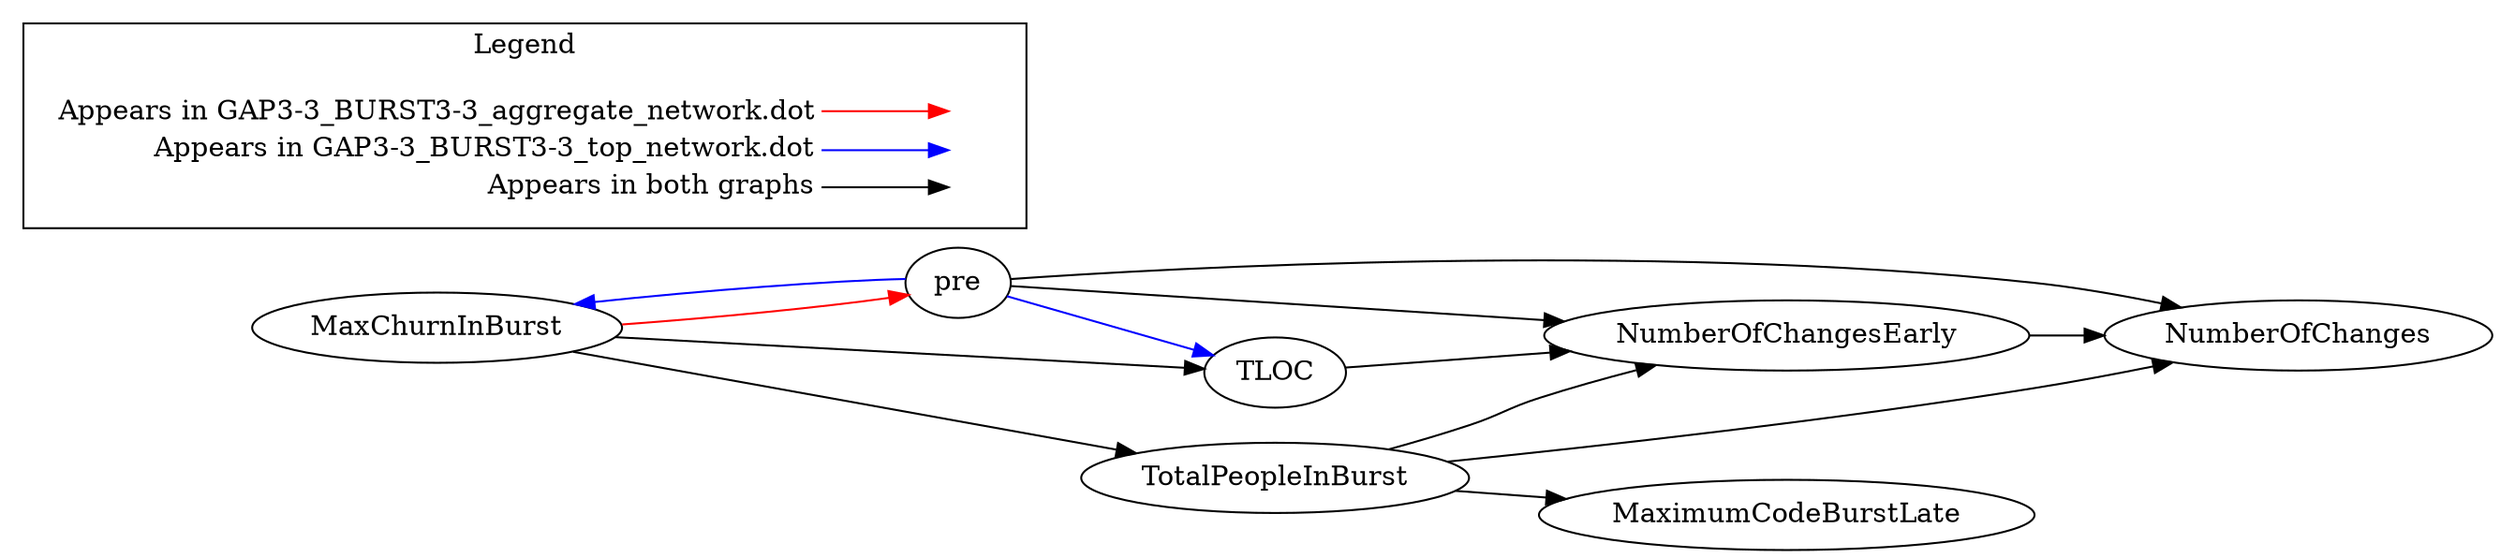 digraph {
MaxChurnInBurst -> pre[color="red"];
NumberOfChangesEarly -> NumberOfChanges[color="black"];
TotalPeopleInBurst -> NumberOfChangesEarly[color="black"];
TotalPeopleInBurst -> NumberOfChanges[color="black"];
TLOC -> NumberOfChangesEarly[color="black"];
pre -> NumberOfChangesEarly[color="black"];
pre -> NumberOfChanges[color="black"];
TotalPeopleInBurst -> MaximumCodeBurstLate[color="black"];
MaxChurnInBurst -> TLOC[color="black"];
MaxChurnInBurst -> TotalPeopleInBurst[color="black"];
pre -> MaxChurnInBurst[color="blue"];
pre -> TLOC[color="blue"];

  rankdir=LR
  node [shape=plaintext]
  subgraph cluster_01 { 
    label = "Legend";
    key [label=<<table border="0" cellpadding="2" cellspacing="0" cellborder="0">
      <tr><td align="right" port="i1">Appears in GAP3-3_BURST3-3_aggregate_network.dot</td></tr>
      <tr><td align="right" port="i2">Appears in GAP3-3_BURST3-3_top_network.dot</td></tr>
      <tr><td align="right" port="i3">Appears in both graphs</td></tr>
      </table>>]
    key2 [label=<<table border="0" cellpadding="2" cellspacing="0" cellborder="0">
      <tr><td port="i1">&nbsp;</td></tr>
      <tr><td port="i2">&nbsp;</td></tr>
      <tr><td port="i3">&nbsp;</td></tr>
      </table>>]
    key:i1:e -> key2:i1:w [color=red]
    key:i2:e -> key2:i2:w [color=blue]
    key:i3:e -> key2:i3:w [color=black]
  }
}